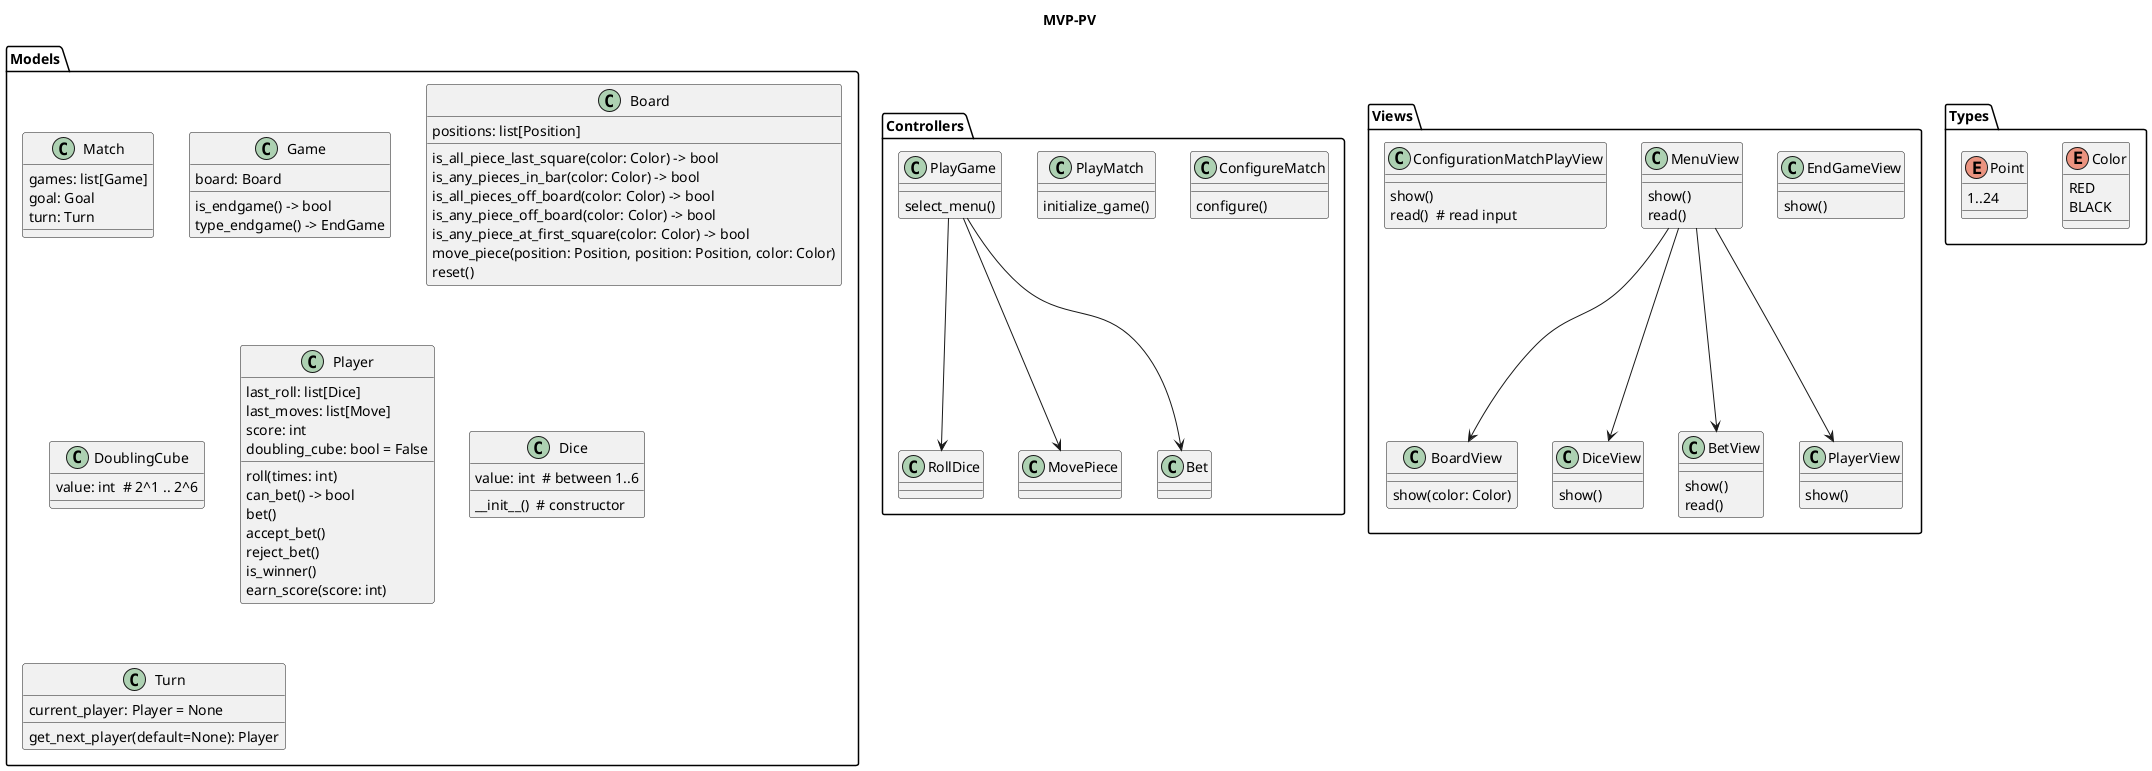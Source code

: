 @startuml
title MVP-PV

package Models {
    class Match {
        games: list[Game]
        goal: Goal
        turn: Turn

    }
    class Game {
        board: Board

        is_endgame() -> bool
        type_endgame() -> EndGame
    }

    class Board {
        positions: list[Position]

        is_all_piece_last_square(color: Color) -> bool
        is_any_pieces_in_bar(color: Color) -> bool
        is_all_pieces_off_board(color: Color) -> bool
        is_any_piece_off_board(color: Color) -> bool
        is_any_piece_at_first_square(color: Color) -> bool
        move_piece(position: Position, position: Position, color: Color)
        reset()
    }

    class DoublingCube {
        value: int  # 2^1 .. 2^6
    }

    class Player {
        last_roll: list[Dice]
        last_moves: list[Move]
        score: int
        doubling_cube: bool = False

        roll(times: int)
        can_bet() -> bool
        bet()
        accept_bet()
        reject_bet()
        is_winner()
        earn_score(score: int)
    }

    class Dice {
        value: int  # between 1..6
        __init__()  # constructor
    }

    class Turn {
        current_player: Player = None
        get_next_player(default=None): Player
    }
}

package Controllers {
    class ConfigureMatch {
        configure()
    }
    class PlayMatch {
        initialize_game()
    }
    class PlayGame {
        select_menu()
    }
    class RollDice
    class MovePiece
    class Bet

    PlayGame --> RollDice
    PlayGame --> MovePiece
    PlayGame --> Bet
}

package Views {
    class EndGameView {
        show()
    }

    class MenuView {
        show()
        read()
    }

    class ConfigurationMatchPlayView {
        show()
        read()  # read input
    }

    class BoardView {
        show(color: Color)
    }

    class DiceView {
        show()
    }

    class BetView {
        show()
        read()
    }

    class PlayerView {
        show()
    }

    MenuView --> BoardView
    MenuView --> PlayerView
    MenuView --> DiceView
    MenuView --> BetView
}

package Types {
    enum Color {
        RED
        BLACK
    }

    enum Point {
        1..24
    }
}

@enduml
